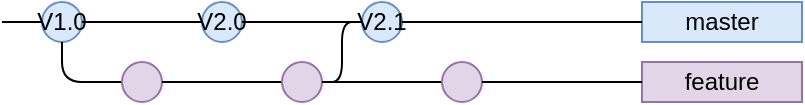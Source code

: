 <mxfile compressed="false" version="17.4.2" type="device">
<diagram id="a" name="Page-1">
  <mxGraphModel dx="532" dy="766" grid="1" gridSize="10" guides="1" tooltips="1" connect="1" arrows="1" fold="1" page="1" pageScale="1" pageWidth="413" pageHeight="583" math="0" shadow="0">
    <root>
      <mxCell id="0" />
      <mxCell id="1" parent="0" />
      <mxCell id="box1" value="master" style="rounded=0;whiteSpace=wrap;html=1;fillColor=#dae8fc;strokeColor=#6c8ebf;" parent="1" vertex="1">
        <mxGeometry x="320" y="20" width="80" height="20" as="geometry" />
      </mxCell>
    <mxCell id="l9" value="" style="endArrow=none;html=1;rounded=1;entryX=0;entryY=0.5;entryDx=0;entryDy=0;" edge="1" parent="1" target="b3">
      <mxGeometry width="50" height="50" relative="1" as="geometry">
        <mxPoint x="0" y="30" as="sourcePoint" />
        <mxPoint x="20" y="30" as="targetPoint" />
      </mxGeometry>
    </mxCell>
      <mxCell id="b3" value="V1.0" style="ellipse;whiteSpace=wrap;html=1;fillColor=#dae8fc;strokeColor=#6c8ebf;" vertex="1" parent="1">
        <mxGeometry x="20" y="20" width="20" height="20" as="geometry" />
      </mxCell>
    <mxCell id="l10" value="" style="endArrow=none;html=1;rounded=1;exitX=1;exitY=0.5;exitDx=0;exitDy=0;entryX=0;entryY=0.5;entryDx=0;entryDy=0;" edge="1" parent="1" source="b3" target="b5">
      <mxGeometry width="50" height="50" relative="1" as="geometry">
        <mxPoint x="40" y="30" as="sourcePoint" />
        <mxPoint x="100" y="30" as="targetPoint" />
      </mxGeometry>
    </mxCell>
      <mxCell id="b5" value="V2.0" style="ellipse;whiteSpace=wrap;html=1;fillColor=#dae8fc;strokeColor=#6c8ebf;" vertex="1" parent="1">
        <mxGeometry x="100" y="20" width="20" height="20" as="geometry" />
      </mxCell>
    <mxCell id="l11" value="" style="endArrow=none;html=1;rounded=1;exitX=1;exitY=0.5;exitDx=0;exitDy=0;entryX=0;entryY=0.5;entryDx=0;entryDy=0;" edge="1" parent="1" source="b5" target="b7">
      <mxGeometry width="50" height="50" relative="1" as="geometry">
        <mxPoint x="120" y="30" as="sourcePoint" />
        <mxPoint x="180" y="30" as="targetPoint" />
      </mxGeometry>
    </mxCell>
    <mxCell id="l12" value="" style="endArrow=none;html=1;rounded=1;exitX=1;exitY=0.5;exitDx=0;exitDy=0;entryX=0;entryY=0.5;entryDx=0;entryDy=0;" edge="1" parent="1" source="b6" target="b7">
      <mxGeometry width="50" height="50" relative="1" as="geometry">
        <mxPoint x="160" y="60" as="sourcePoint" />
        <mxPoint x="180" y="30" as="targetPoint" />
        <Array as="points">
          <mxPoint x="170" y="60" />
          <mxPoint x="170" y="30" />
        </Array>
      </mxGeometry>
    </mxCell>
      <mxCell id="b7" value="V2.1" style="ellipse;whiteSpace=wrap;html=1;fillColor=#dae8fc;strokeColor=#6c8ebf;" vertex="1" parent="1">
        <mxGeometry x="180" y="20" width="20" height="20" as="geometry" />
      </mxCell>
    <mxCell id="l13" value="" style="endArrow=none;html=1;rounded=1;exitX=1;exitY=0.5;exitDx=0;exitDy=0;entryX=0;entryY=0.5;entryDx=0;entryDy=0;" edge="1" parent="1" source="b7" target="box1">
      <mxGeometry width="50" height="50" relative="1" as="geometry">
        <mxPoint x="200" y="30" as="sourcePoint" />
        <mxPoint x="320" y="30" as="targetPoint" />
      </mxGeometry>
    </mxCell>
      <mxCell id="box2" value="feature" style="rounded=0;whiteSpace=wrap;html=1;fillColor=#e1d5e7;strokeColor=#9673a6;" parent="1" vertex="1">
        <mxGeometry x="320" y="50" width="80" height="20" as="geometry" />
      </mxCell>
    <mxCell id="l14" value="" style="endArrow=none;html=1;rounded=1;exitX=0.5;exitY=1;exitDx=0;exitDy=0;entryX=0;entryY=0.5;entryDx=0;entryDy=0;" edge="1" parent="1" source="b3" target="b4">
      <mxGeometry width="50" height="50" relative="1" as="geometry">
        <mxPoint x="30" y="20" as="sourcePoint" />
        <mxPoint x="60" y="60" as="targetPoint" />
        <Array as="points">
          <mxPoint x="30" y="60" />
        </Array>
      </mxGeometry>
    </mxCell>
      <mxCell id="b4" value="" style="ellipse;whiteSpace=wrap;html=1;fillColor=#e1d5e7;strokeColor=#9673a6;" vertex="1" parent="1">
        <mxGeometry x="60" y="50" width="20" height="20" as="geometry" />
      </mxCell>
    <mxCell id="l15" value="" style="endArrow=none;html=1;rounded=1;exitX=1;exitY=0.5;exitDx=0;exitDy=0;entryX=0;entryY=0.5;entryDx=0;entryDy=0;" edge="1" parent="1" source="b4" target="b6">
      <mxGeometry width="50" height="50" relative="1" as="geometry">
        <mxPoint x="80" y="60" as="sourcePoint" />
        <mxPoint x="140" y="60" as="targetPoint" />
      </mxGeometry>
    </mxCell>
      <mxCell id="b6" value="" style="ellipse;whiteSpace=wrap;html=1;fillColor=#e1d5e7;strokeColor=#9673a6;" vertex="1" parent="1">
        <mxGeometry x="140" y="50" width="20" height="20" as="geometry" />
      </mxCell>
    <mxCell id="l16" value="" style="endArrow=none;html=1;rounded=1;exitX=1;exitY=0.5;exitDx=0;exitDy=0;entryX=0;entryY=0.5;entryDx=0;entryDy=0;" edge="1" parent="1" source="b6" target="b8">
      <mxGeometry width="50" height="50" relative="1" as="geometry">
        <mxPoint x="160" y="60" as="sourcePoint" />
        <mxPoint x="220" y="60" as="targetPoint" />
      </mxGeometry>
    </mxCell>
      <mxCell id="b8" value="" style="ellipse;whiteSpace=wrap;html=1;fillColor=#e1d5e7;strokeColor=#9673a6;" vertex="1" parent="1">
        <mxGeometry x="220" y="50" width="20" height="20" as="geometry" />
      </mxCell>
    <mxCell id="l17" value="" style="endArrow=none;html=1;rounded=1;exitX=1;exitY=0.5;exitDx=0;exitDy=0;entryX=0;entryY=0.5;entryDx=0;entryDy=0;" edge="1" parent="1" source="b8" target="box2">
      <mxGeometry width="50" height="50" relative="1" as="geometry">
        <mxPoint x="240" y="60" as="sourcePoint" />
        <mxPoint x="320" y="60" as="targetPoint" />
      </mxGeometry>
    </mxCell>
      </root>
    </mxGraphModel>
  </diagram>
</mxfile>